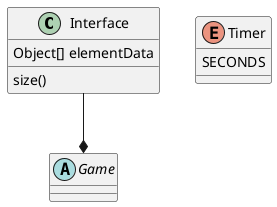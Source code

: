 @startuml
'https://plantuml.com/class-diagram

abstract class Interface
abstract Game

Interface --* Game

class Interface {
Object[] elementData
size()
}

enum Timer {
SECONDS
}

@enduml